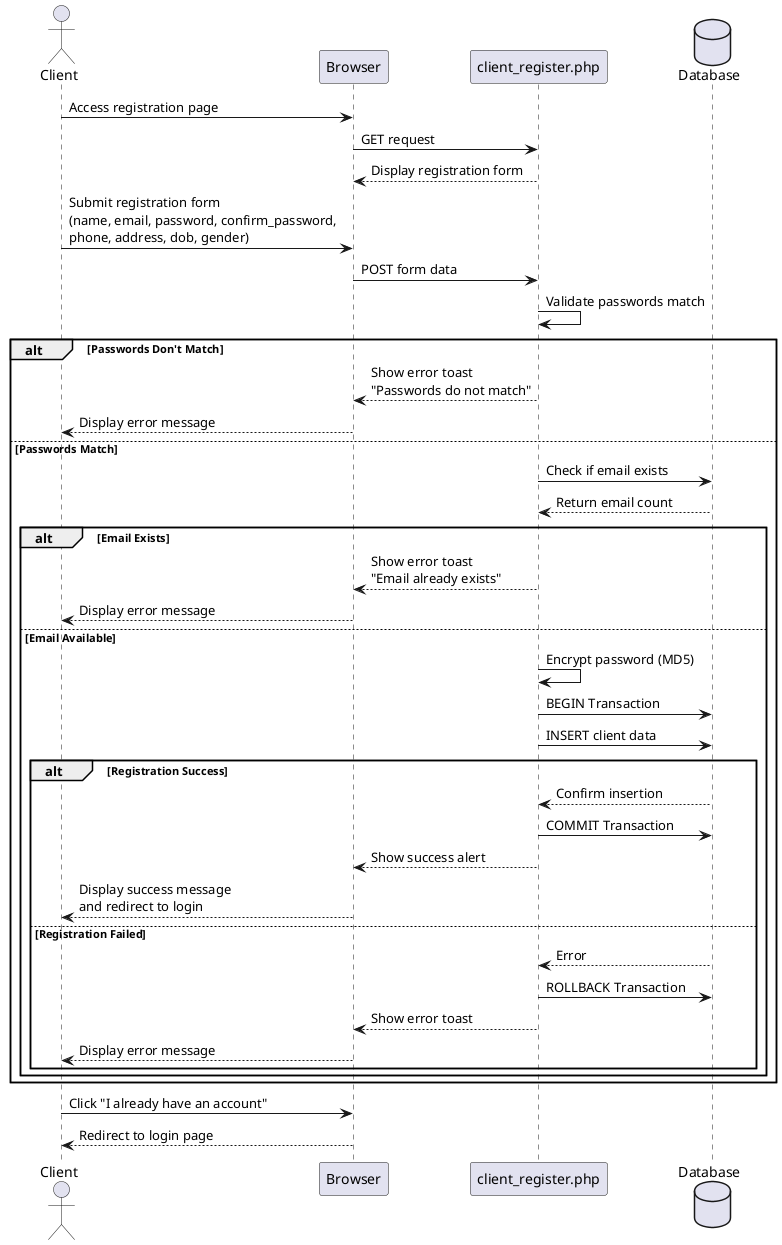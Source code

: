 @startuml Client Registration System

actor Client
participant Browser
participant "client_register.php" as PHP
database Database

' Initial Page Load
Client -> Browser: Access registration page
Browser -> PHP: GET request
PHP --> Browser: Display registration form

' Registration Process
Client -> Browser: Submit registration form\n(name, email, password, confirm_password,\nphone, address, dob, gender)
Browser -> PHP: POST form data

' Validation Steps
PHP -> PHP: Validate passwords match
alt Passwords Don't Match
    PHP --> Browser: Show error toast\n"Passwords do not match"
    Browser --> Client: Display error message
else Passwords Match
    PHP -> Database: Check if email exists
    Database --> PHP: Return email count
    
    alt Email Exists
        PHP --> Browser: Show error toast\n"Email already exists"
        Browser --> Client: Display error message
    else Email Available
        PHP -> PHP: Encrypt password (MD5)
        PHP -> Database: BEGIN Transaction
        PHP -> Database: INSERT client data
        
        alt Registration Success
            Database --> PHP: Confirm insertion
            PHP -> Database: COMMIT Transaction
            PHP --> Browser: Show success alert
            Browser --> Client: Display success message\nand redirect to login
        else Registration Failed
            Database --> PHP: Error
            PHP -> Database: ROLLBACK Transaction
            PHP --> Browser: Show error toast
            Browser --> Client: Display error message
        end
    end
end

' Login Option
Client -> Browser: Click "I already have an account"
Browser --> Client: Redirect to login page

@enduml 